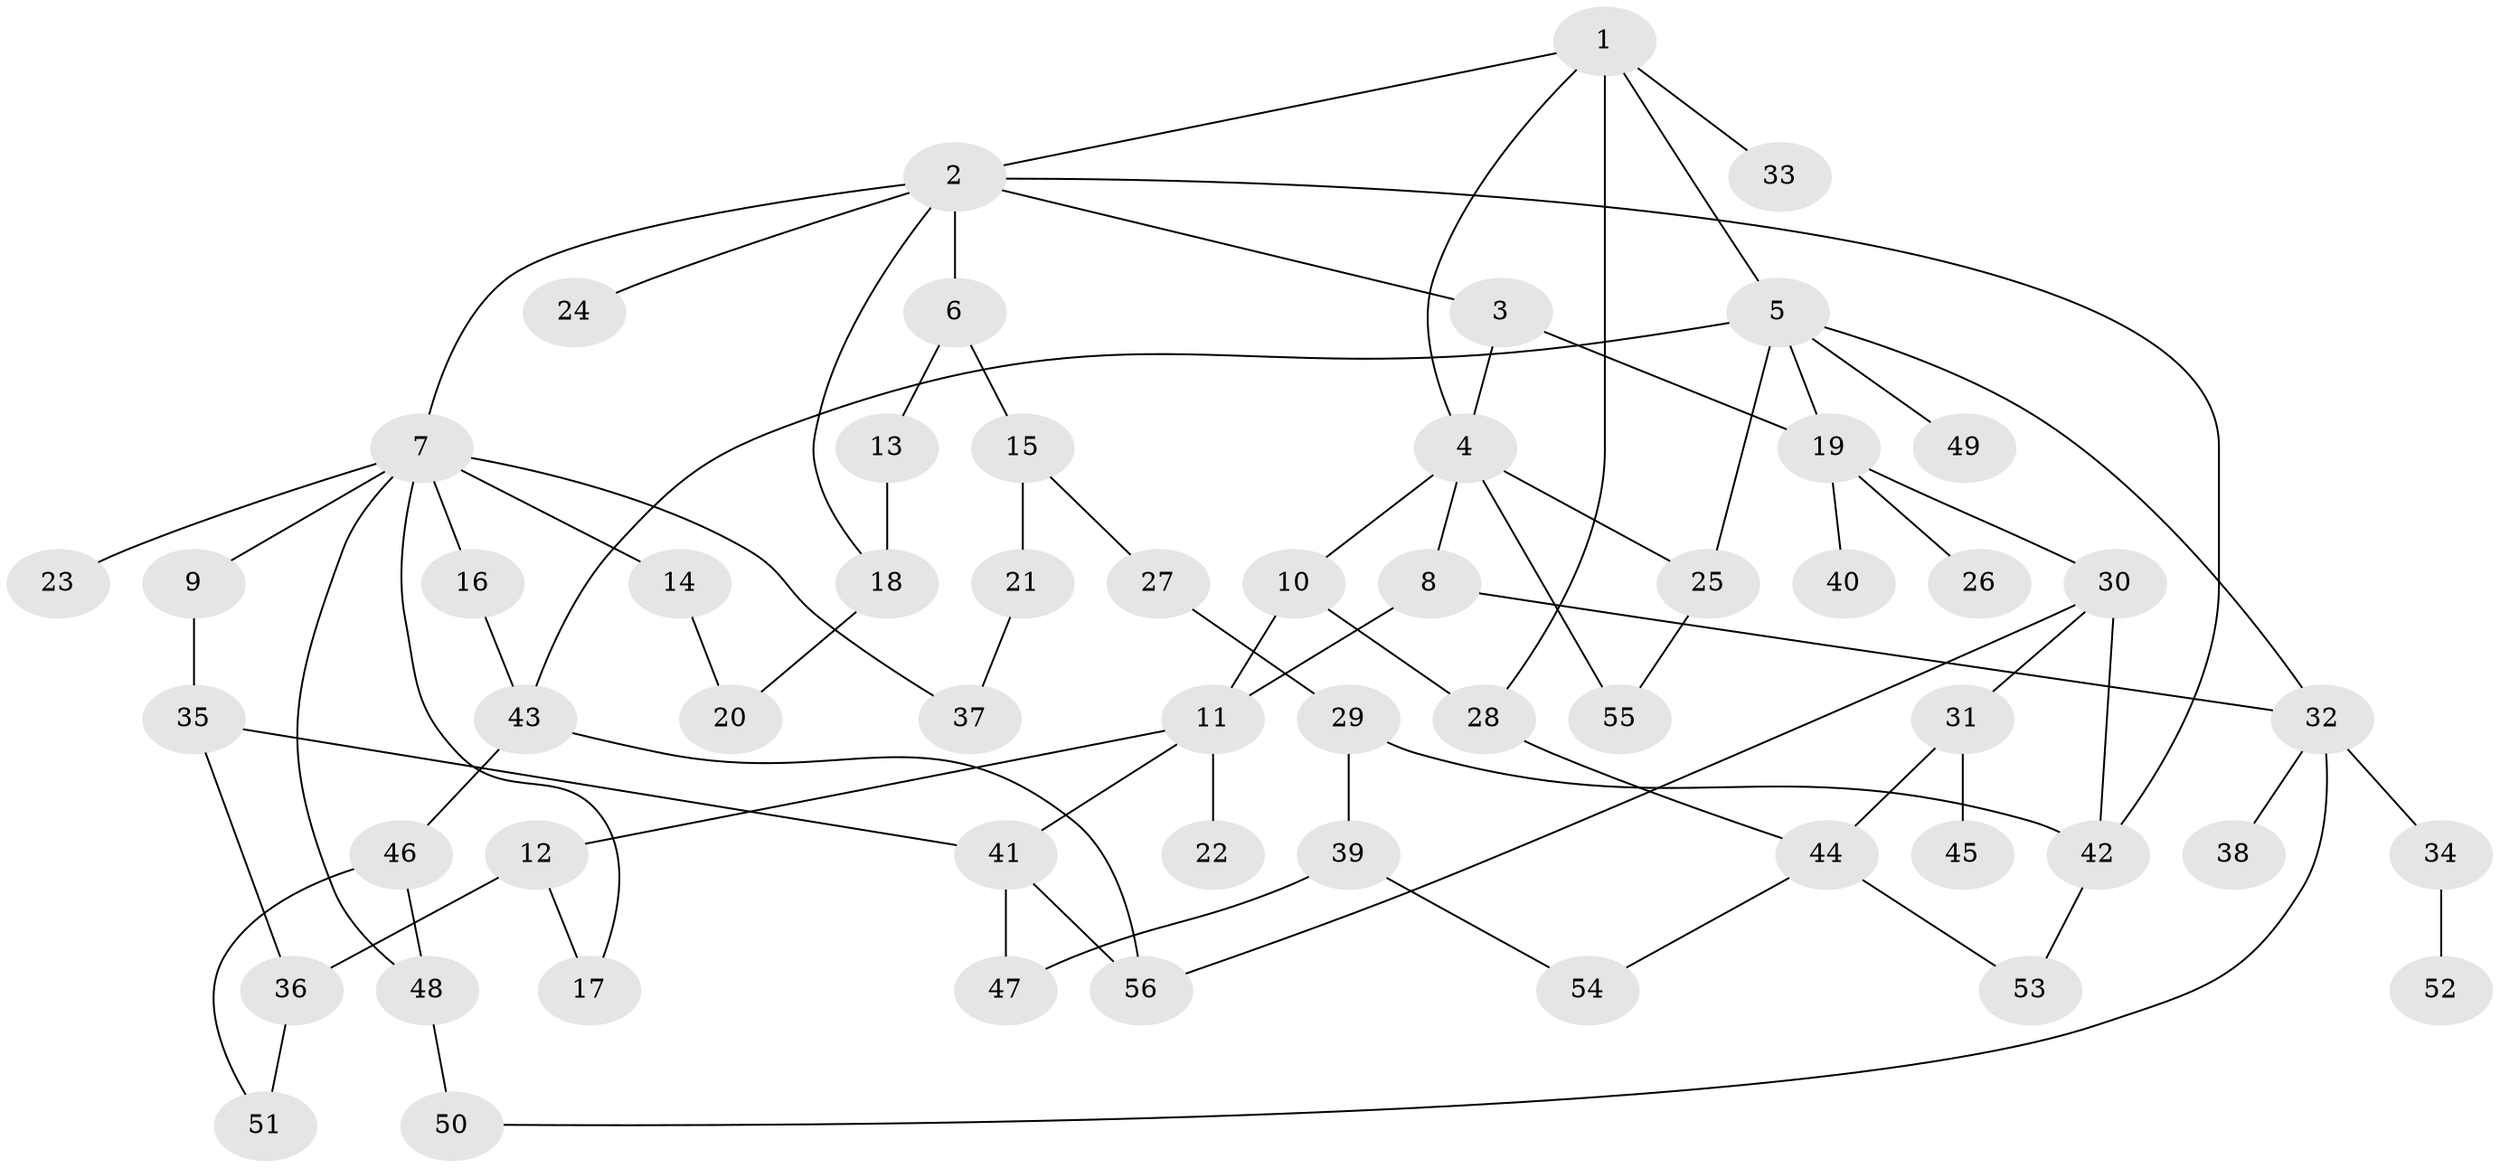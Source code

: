 // coarse degree distribution, {4: 0.21212121212121213, 6: 0.030303030303030304, 3: 0.18181818181818182, 5: 0.09090909090909091, 8: 0.06060606060606061, 2: 0.21212121212121213, 7: 0.030303030303030304, 1: 0.18181818181818182}
// Generated by graph-tools (version 1.1) at 2025/23/03/03/25 07:23:34]
// undirected, 56 vertices, 80 edges
graph export_dot {
graph [start="1"]
  node [color=gray90,style=filled];
  1;
  2;
  3;
  4;
  5;
  6;
  7;
  8;
  9;
  10;
  11;
  12;
  13;
  14;
  15;
  16;
  17;
  18;
  19;
  20;
  21;
  22;
  23;
  24;
  25;
  26;
  27;
  28;
  29;
  30;
  31;
  32;
  33;
  34;
  35;
  36;
  37;
  38;
  39;
  40;
  41;
  42;
  43;
  44;
  45;
  46;
  47;
  48;
  49;
  50;
  51;
  52;
  53;
  54;
  55;
  56;
  1 -- 2;
  1 -- 4;
  1 -- 5;
  1 -- 28;
  1 -- 33;
  2 -- 3;
  2 -- 6;
  2 -- 7;
  2 -- 18;
  2 -- 24;
  2 -- 42;
  3 -- 19;
  3 -- 4;
  4 -- 8;
  4 -- 10;
  4 -- 25;
  4 -- 55;
  5 -- 49;
  5 -- 43;
  5 -- 32;
  5 -- 19;
  5 -- 25;
  6 -- 13;
  6 -- 15;
  7 -- 9;
  7 -- 14;
  7 -- 16;
  7 -- 23;
  7 -- 37;
  7 -- 48;
  7 -- 17;
  8 -- 11;
  8 -- 32;
  9 -- 35;
  10 -- 28;
  10 -- 11;
  11 -- 12;
  11 -- 22;
  11 -- 41;
  12 -- 17;
  12 -- 36;
  13 -- 18;
  14 -- 20;
  15 -- 21;
  15 -- 27;
  16 -- 43;
  18 -- 20;
  19 -- 26;
  19 -- 30;
  19 -- 40;
  21 -- 37;
  25 -- 55;
  27 -- 29;
  28 -- 44;
  29 -- 39;
  29 -- 42;
  30 -- 31;
  30 -- 42;
  30 -- 56;
  31 -- 44;
  31 -- 45;
  32 -- 34;
  32 -- 38;
  32 -- 50;
  34 -- 52;
  35 -- 41;
  35 -- 36;
  36 -- 51;
  39 -- 54;
  39 -- 47;
  41 -- 47;
  41 -- 56;
  42 -- 53;
  43 -- 46;
  43 -- 56;
  44 -- 53;
  44 -- 54;
  46 -- 48;
  46 -- 51;
  48 -- 50;
}
